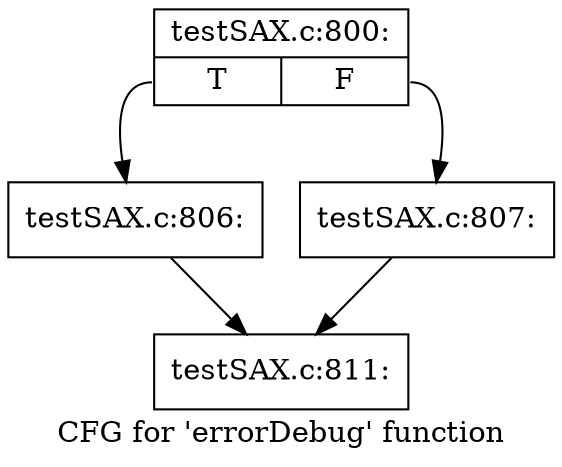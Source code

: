 digraph "CFG for 'errorDebug' function" {
	label="CFG for 'errorDebug' function";

	Node0x44a7cc0 [shape=record,label="{testSAX.c:800:|{<s0>T|<s1>F}}"];
	Node0x44a7cc0:s0 -> Node0x44ac200;
	Node0x44a7cc0:s1 -> Node0x44ac250;
	Node0x44ac200 [shape=record,label="{testSAX.c:806:}"];
	Node0x44ac200 -> Node0x44a7fa0;
	Node0x44ac250 [shape=record,label="{testSAX.c:807:}"];
	Node0x44ac250 -> Node0x44a7fa0;
	Node0x44a7fa0 [shape=record,label="{testSAX.c:811:}"];
}

